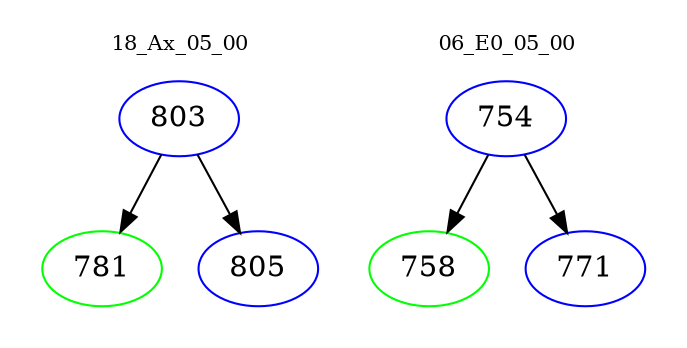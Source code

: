 digraph{
subgraph cluster_0 {
color = white
label = "18_Ax_05_00";
fontsize=10;
T0_803 [label="803", color="blue"]
T0_803 -> T0_781 [color="black"]
T0_781 [label="781", color="green"]
T0_803 -> T0_805 [color="black"]
T0_805 [label="805", color="blue"]
}
subgraph cluster_1 {
color = white
label = "06_E0_05_00";
fontsize=10;
T1_754 [label="754", color="blue"]
T1_754 -> T1_758 [color="black"]
T1_758 [label="758", color="green"]
T1_754 -> T1_771 [color="black"]
T1_771 [label="771", color="blue"]
}
}

